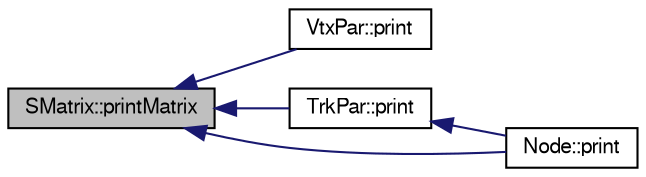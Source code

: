 digraph "SMatrix::printMatrix"
{
  bgcolor="transparent";
  edge [fontname="FreeSans",fontsize="10",labelfontname="FreeSans",labelfontsize="10"];
  node [fontname="FreeSans",fontsize="10",shape=record];
  rankdir="LR";
  Node1 [label="SMatrix::printMatrix",height=0.2,width=0.4,color="black", fillcolor="grey75", style="filled" fontcolor="black"];
  Node1 -> Node2 [dir="back",color="midnightblue",fontsize="10",style="solid",fontname="FreeSans"];
  Node2 [label="VtxPar::print",height=0.2,width=0.4,color="black",URL="$db/d64/classVtxPar.html#a77ebe881dfd59d29d0bbcd03252b174f"];
  Node1 -> Node3 [dir="back",color="midnightblue",fontsize="10",style="solid",fontname="FreeSans"];
  Node3 [label="TrkPar::print",height=0.2,width=0.4,color="black",URL="$d2/d70/classTrkPar.html#a3a1dd57b6bb161d7f040a5eee4c5b1eb",tooltip="print for debugging purpose "];
  Node3 -> Node4 [dir="back",color="midnightblue",fontsize="10",style="solid",fontname="FreeSans"];
  Node4 [label="Node::print",height=0.2,width=0.4,color="black",URL="$df/dd0/classNode.html#a20fc8851cfd1ecfd38b145ec17d117da",tooltip="print for debugging purposes "];
  Node1 -> Node4 [dir="back",color="midnightblue",fontsize="10",style="solid",fontname="FreeSans"];
}
